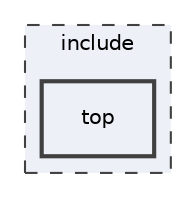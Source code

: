 digraph "include/top"
{
 // LATEX_PDF_SIZE
  edge [fontname="Helvetica",fontsize="10",labelfontname="Helvetica",labelfontsize="10"];
  node [fontname="Helvetica",fontsize="10",shape=record];
  compound=true
  subgraph clusterdir_d44c64559bbebec7f509842c48db8b23 {
    graph [ bgcolor="#edf0f7", pencolor="grey25", style="filled,dashed,", label="include", fontname="Helvetica", fontsize="10", URL="dir_d44c64559bbebec7f509842c48db8b23.html"]
  dir_a70094335808448cd2610149615f417b [shape=box, label="top", style="filled,bold,", fillcolor="#edf0f7", color="grey25", URL="dir_a70094335808448cd2610149615f417b.html"];
  }
}
